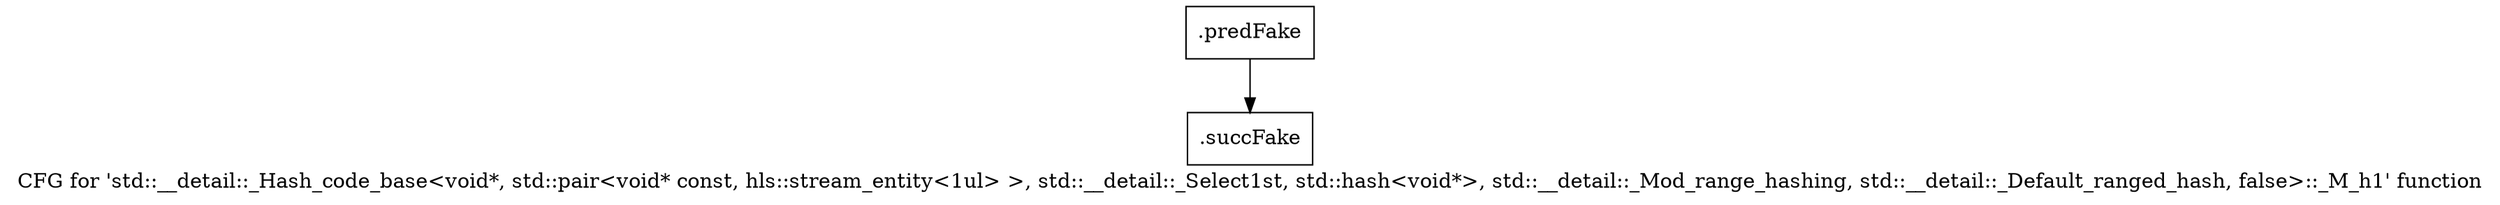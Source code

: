 digraph "CFG for 'std::__detail::_Hash_code_base\<void*, std::pair\<void* const, hls::stream_entity\<1ul\> \>, std::__detail::_Select1st, std::hash\<void*\>, std::__detail::_Mod_range_hashing, std::__detail::_Default_ranged_hash, false\>::_M_h1' function" {
	label="CFG for 'std::__detail::_Hash_code_base\<void*, std::pair\<void* const, hls::stream_entity\<1ul\> \>, std::__detail::_Select1st, std::hash\<void*\>, std::__detail::_Mod_range_hashing, std::__detail::_Default_ranged_hash, false\>::_M_h1' function";

	Node0x598df50 [shape=record,filename="",linenumber="",label="{.predFake}"];
	Node0x598df50 -> Node0x60b2df0[ callList="" memoryops="" filename="/mnt/xilinx/Vitis_HLS/2021.2/tps/lnx64/gcc-6.2.0/lib/gcc/x86_64-pc-linux-gnu/6.2.0/../../../../include/c++/6.2.0/bits/hashtable_policy.h" execusionnum="31"];
	Node0x60b2df0 [shape=record,filename="/mnt/xilinx/Vitis_HLS/2021.2/tps/lnx64/gcc-6.2.0/lib/gcc/x86_64-pc-linux-gnu/6.2.0/../../../../include/c++/6.2.0/bits/hashtable_policy.h",linenumber="1203",label="{.succFake}"];
}

